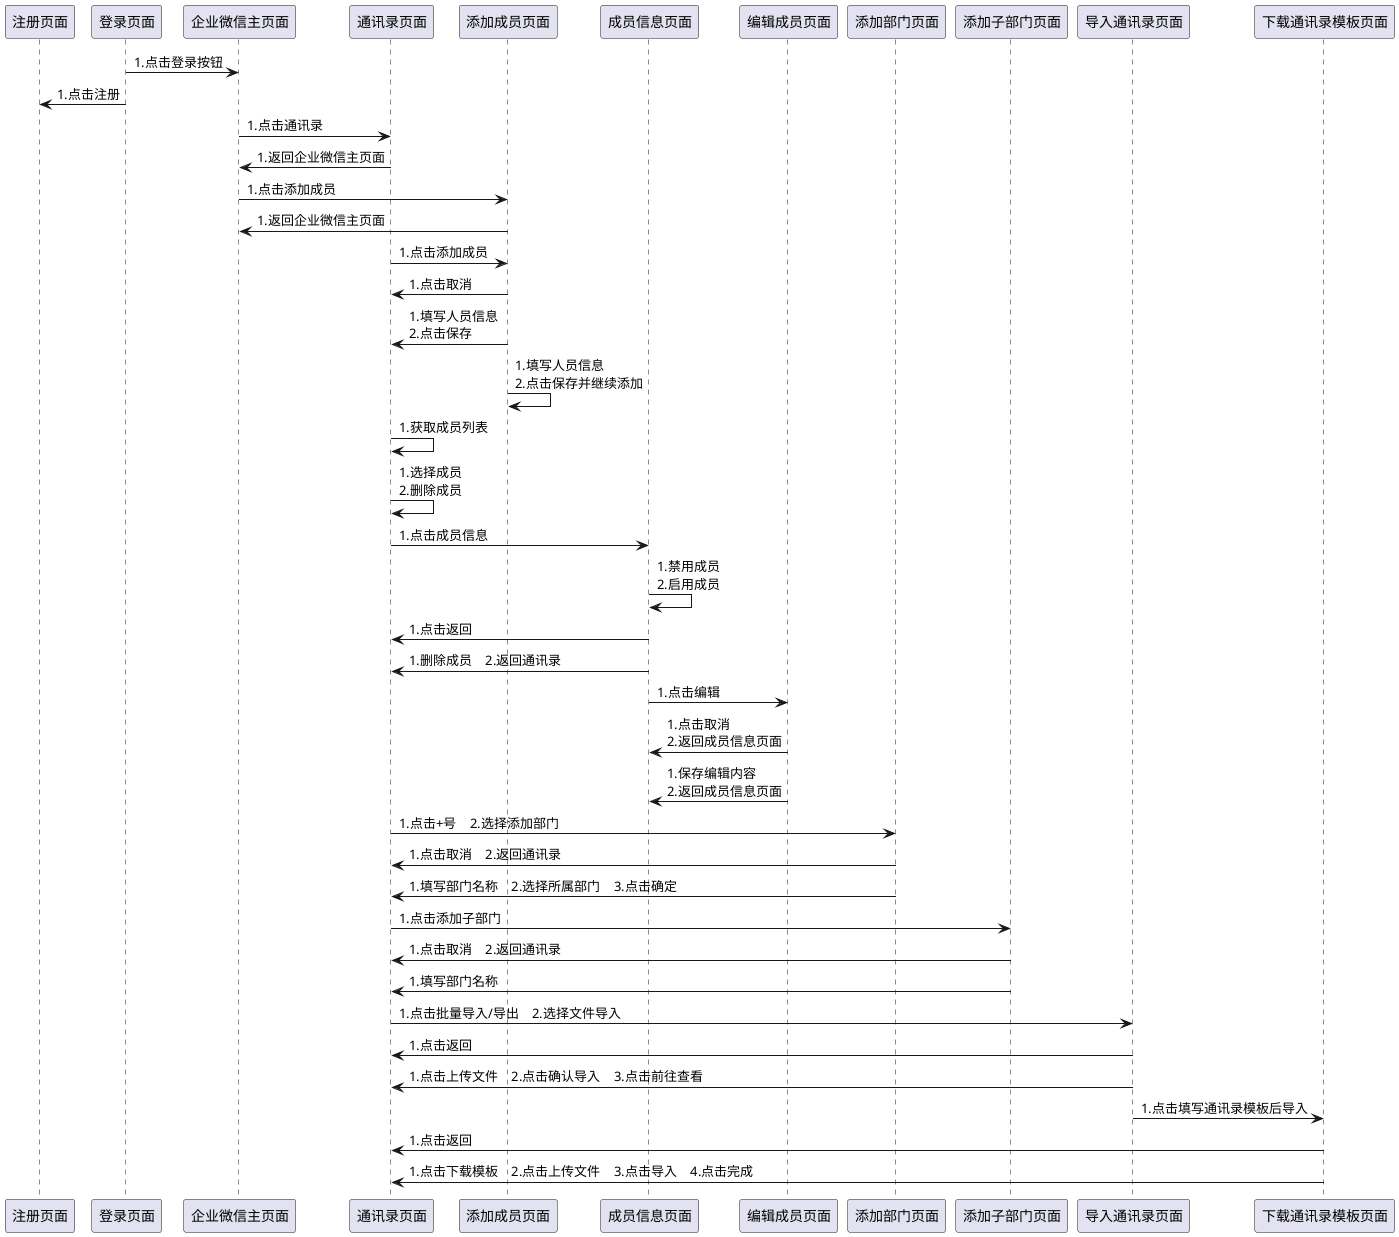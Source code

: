 @startuml

participant 注册页面 as register

participant 登录页面 as login

participant 企业微信主页面 as main

participant 通讯录页面 as contact

participant 添加成员页面 as add_member

participant 成员信息页面 as member_info_page

participant 编辑成员页面 as edit_menber_page

participant 添加部门页面 as add_department

participant 添加子部门页面 as add_sub_department

participant 导入通讯录页面 as import_contact

participant 下载通讯录模板页面 as download_contact

login -> main: 1.点击登录按钮

login -> register: 1.点击注册

main -> contact: 1.点击通讯录

contact -> main: 1.返回企业微信主页面

main -> add_member: 1.点击添加成员

add_member -> main: 1.返回企业微信主页面

contact -> add_member: 1.点击添加成员

add_member -> contact: 1.点击取消

add_member -> contact: 1.填写人员信息 \n2.点击保存

add_member -> add_member: 1.填写人员信息 \n2.点击保存并继续添加

contact -> contact: 1.获取成员列表

contact  -> contact: 1.选择成员 \n2.删除成员

contact -> member_info_page: 1.点击成员信息

member_info_page -> member_info_page: 1.禁用成员 \n2.启用成员

member_info_page-> contact: 1.点击返回

member_info_page -> contact: 1.删除成员    2.返回通讯录

member_info_page -> edit_menber_page: 1.点击编辑

edit_menber_page -> member_info_page: 1.点击取消 \n2.返回成员信息页面

edit_menber_page -> member_info_page: 1.保存编辑内容 \n2.返回成员信息页面

contact -> add_department: 1.点击+号    2.选择添加部门

add_department -> contact: 1.点击取消    2.返回通讯录

add_department -> contact: 1.填写部门名称    2.选择所属部门    3.点击确定

contact -> add_sub_department: 1.点击添加子部门

add_sub_department -> contact: 1.点击取消    2.返回通讯录

add_sub_department -> contact: 1.填写部门名称

contact -> import_contact: 1.点击批量导入/导出    2.选择文件导入

import_contact -> contact: 1.点击返回

import_contact -> contact: 1.点击上传文件    2.点击确认导入    3.点击前往查看

import_contact -> download_contact: 1.点击填写通讯录模板后导入

download_contact -> contact: 1.点击返回

download_contact -> contact: 1.点击下载模板    2.点击上传文件    3.点击导入    4.点击完成

@enduml
